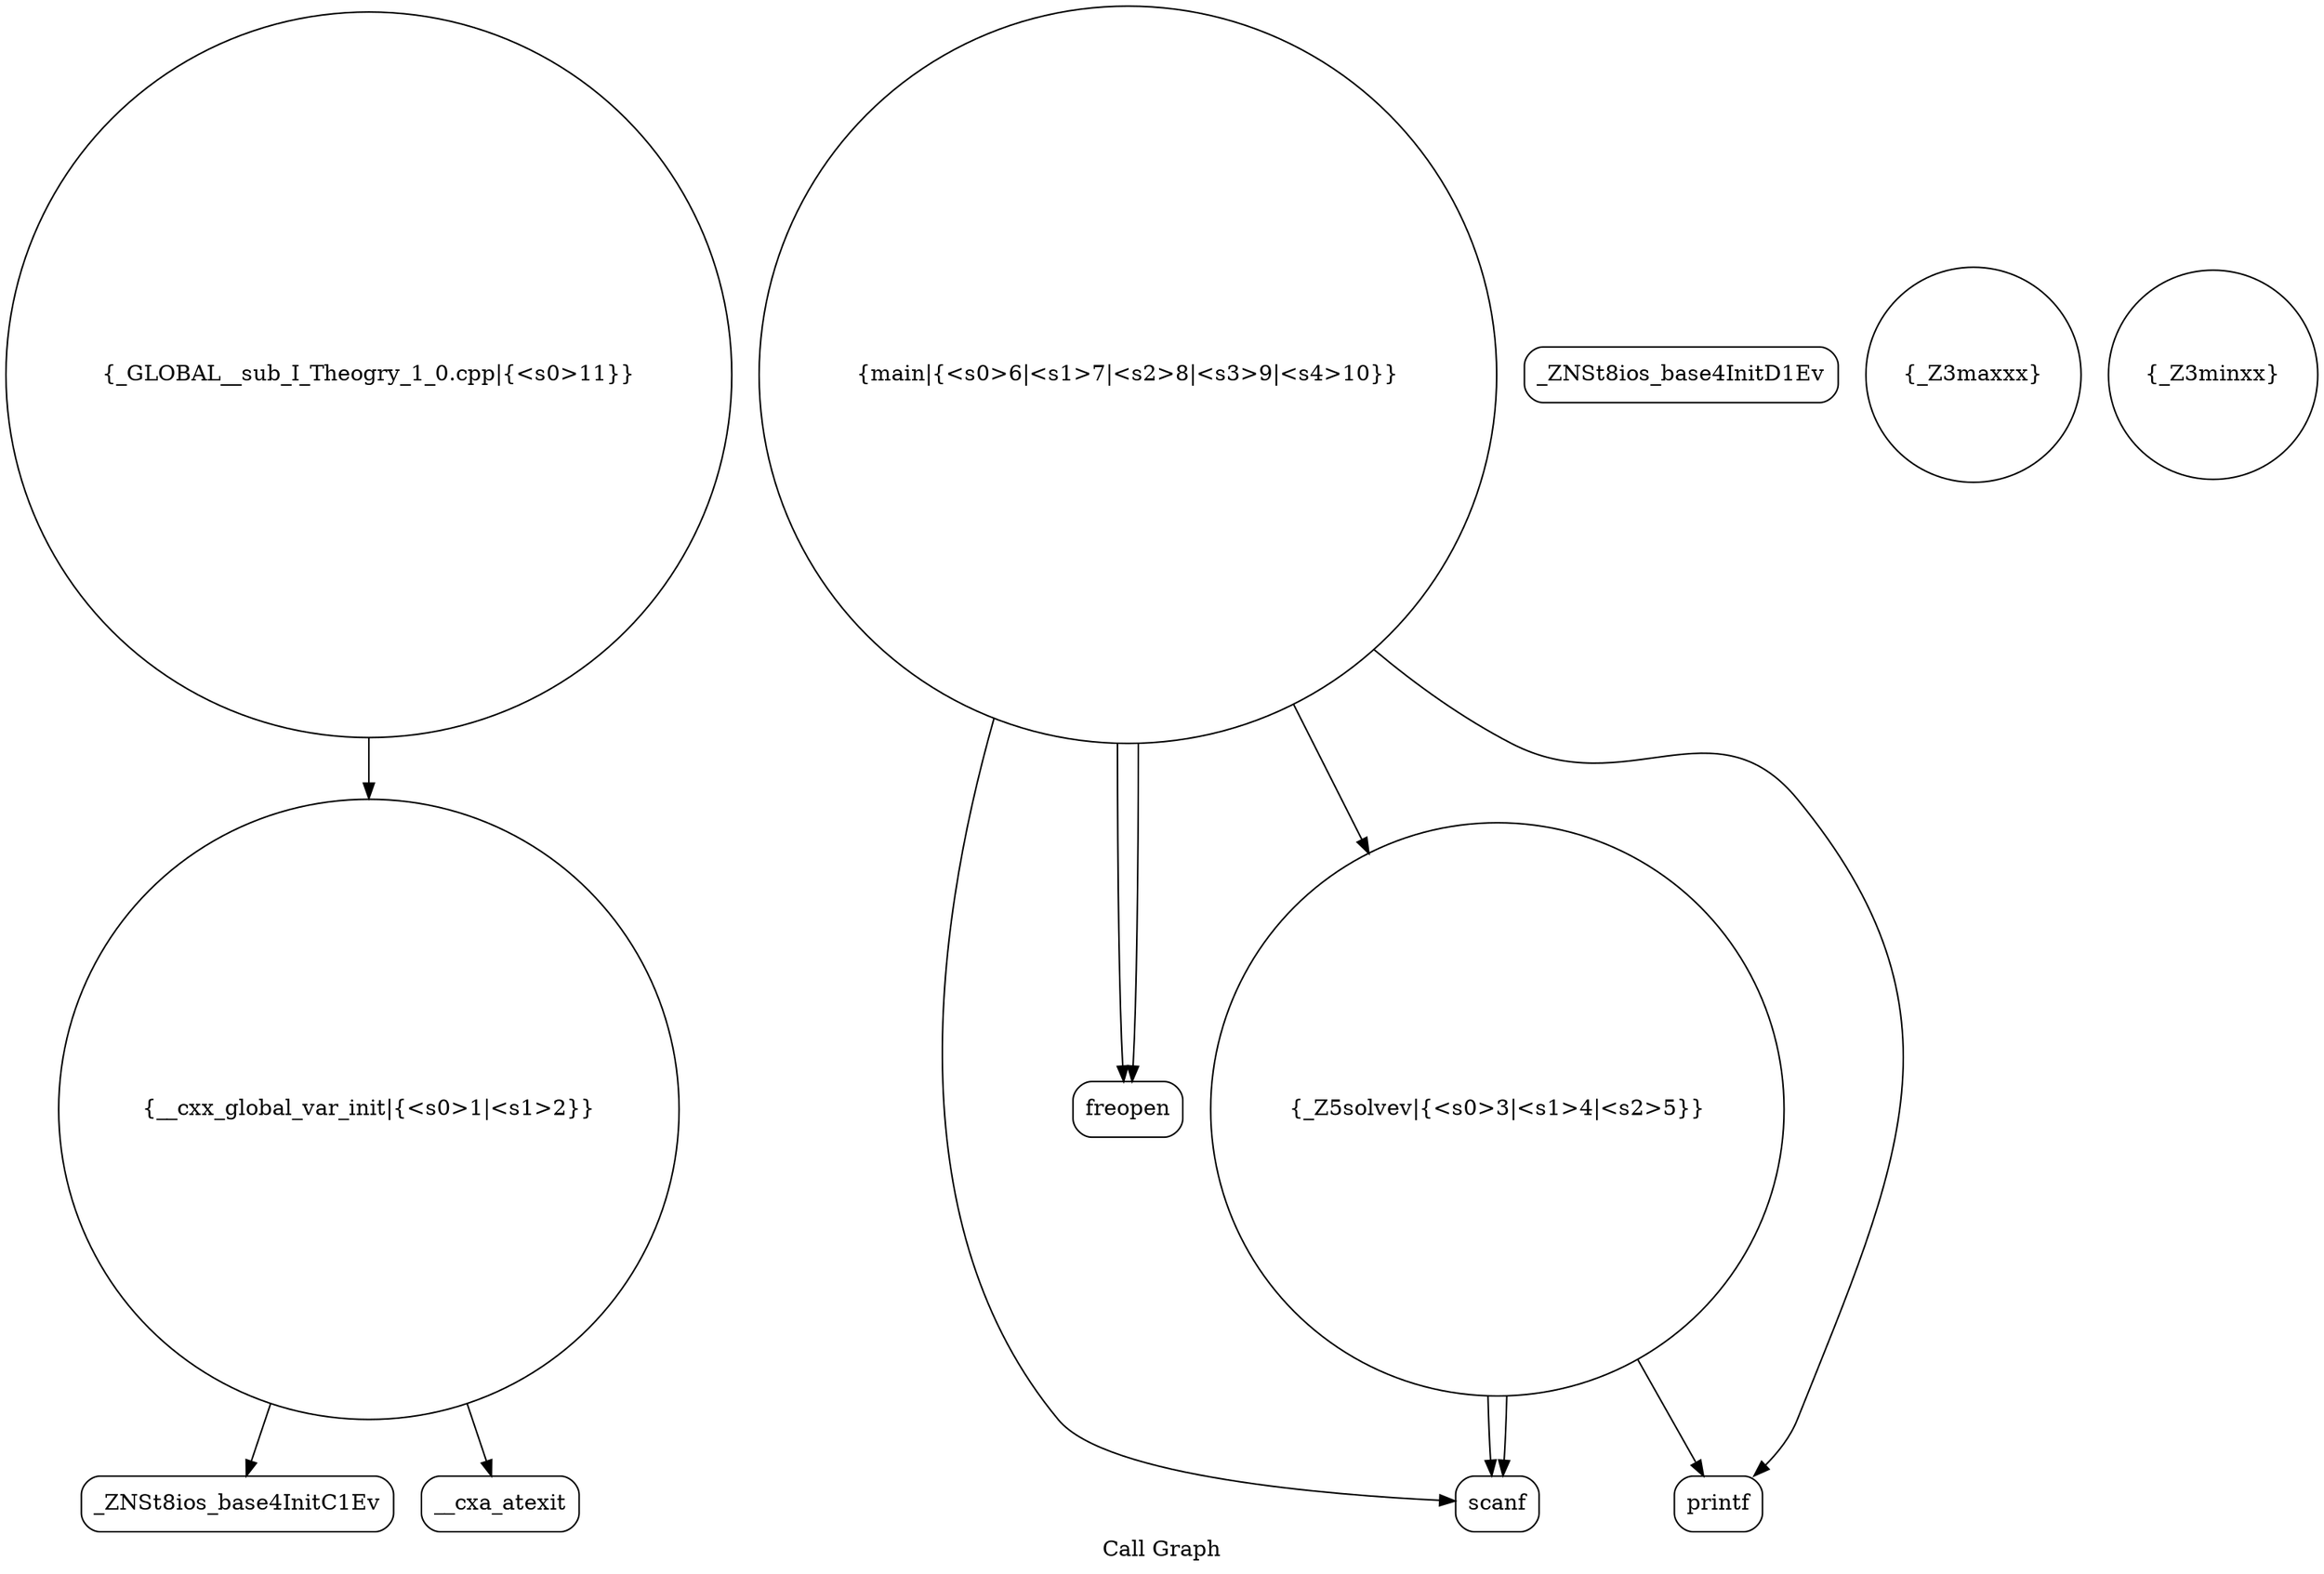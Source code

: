 digraph "Call Graph" {
	label="Call Graph";

	Node0x55c7b7876040 [shape=record,shape=circle,label="{__cxx_global_var_init|{<s0>1|<s1>2}}"];
	Node0x55c7b7876040:s0 -> Node0x55c7b78764d0[color=black];
	Node0x55c7b7876040:s1 -> Node0x55c7b78765d0[color=black];
	Node0x55c7b78767d0 [shape=record,shape=Mrecord,label="{scanf}"];
	Node0x55c7b7876550 [shape=record,shape=Mrecord,label="{_ZNSt8ios_base4InitD1Ev}"];
	Node0x55c7b78768d0 [shape=record,shape=circle,label="{main|{<s0>6|<s1>7|<s2>8|<s3>9|<s4>10}}"];
	Node0x55c7b78768d0:s0 -> Node0x55c7b7876950[color=black];
	Node0x55c7b78768d0:s1 -> Node0x55c7b7876950[color=black];
	Node0x55c7b78768d0:s2 -> Node0x55c7b78767d0[color=black];
	Node0x55c7b78768d0:s3 -> Node0x55c7b7876850[color=black];
	Node0x55c7b78768d0:s4 -> Node0x55c7b7876750[color=black];
	Node0x55c7b7876650 [shape=record,shape=circle,label="{_Z3maxxx}"];
	Node0x55c7b78769d0 [shape=record,shape=circle,label="{_GLOBAL__sub_I_Theogry_1_0.cpp|{<s0>11}}"];
	Node0x55c7b78769d0:s0 -> Node0x55c7b7876040[color=black];
	Node0x55c7b7876750 [shape=record,shape=circle,label="{_Z5solvev|{<s0>3|<s1>4|<s2>5}}"];
	Node0x55c7b7876750:s0 -> Node0x55c7b78767d0[color=black];
	Node0x55c7b7876750:s1 -> Node0x55c7b78767d0[color=black];
	Node0x55c7b7876750:s2 -> Node0x55c7b7876850[color=black];
	Node0x55c7b78764d0 [shape=record,shape=Mrecord,label="{_ZNSt8ios_base4InitC1Ev}"];
	Node0x55c7b7876850 [shape=record,shape=Mrecord,label="{printf}"];
	Node0x55c7b78765d0 [shape=record,shape=Mrecord,label="{__cxa_atexit}"];
	Node0x55c7b7876950 [shape=record,shape=Mrecord,label="{freopen}"];
	Node0x55c7b78766d0 [shape=record,shape=circle,label="{_Z3minxx}"];
}
